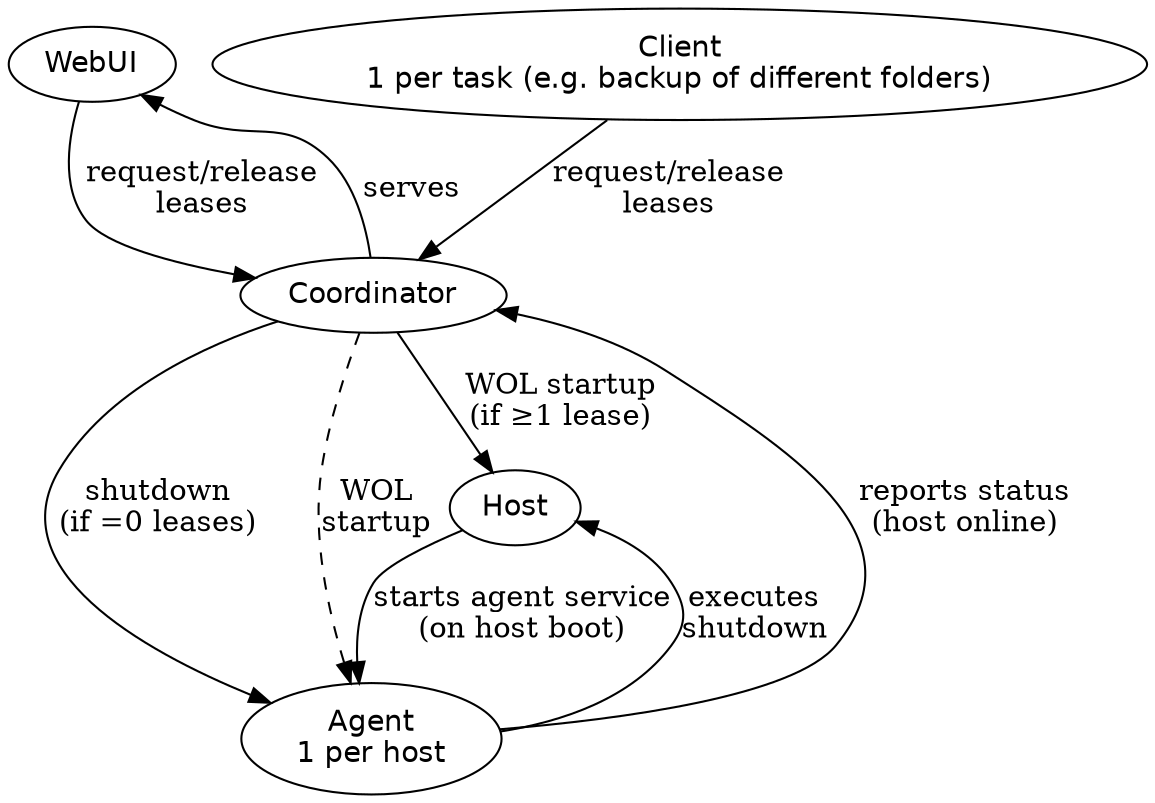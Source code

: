 digraph HostLifecycle {
  rankdir=TB;
  node [shape=ellipse, fontname="Helvetica"];

  webui [label="WebUI"];
  client [label="Client\n1 per task (e.g. backup of different folders)"];
  coordinator [label="Coordinator"];
  agent [label="Agent\n1 per host"];
  host [label="Host"];

  // Other relationships
  host -> agent [label="starts agent service\n(on host boot)"];
  coordinator -> webui [label="serves"];

  // Lease interactions (combined arrow)
  client -> coordinator [label="request/release\nleases"];
  webui -> coordinator [label="request/release\nleases"];

  // Host lifecycle commands
  coordinator -> host [label="WOL startup\n(if ≥1 lease)"];
  coordinator -> agent [label="shutdown\n(if =0 leases)"];
  agent -> host [label="executes\nshutdown"];
  agent -> coordinator [label="reports status\n(host online)"];
  coordinator -> agent [label="WOL\nstartup", style=dashed];
}
